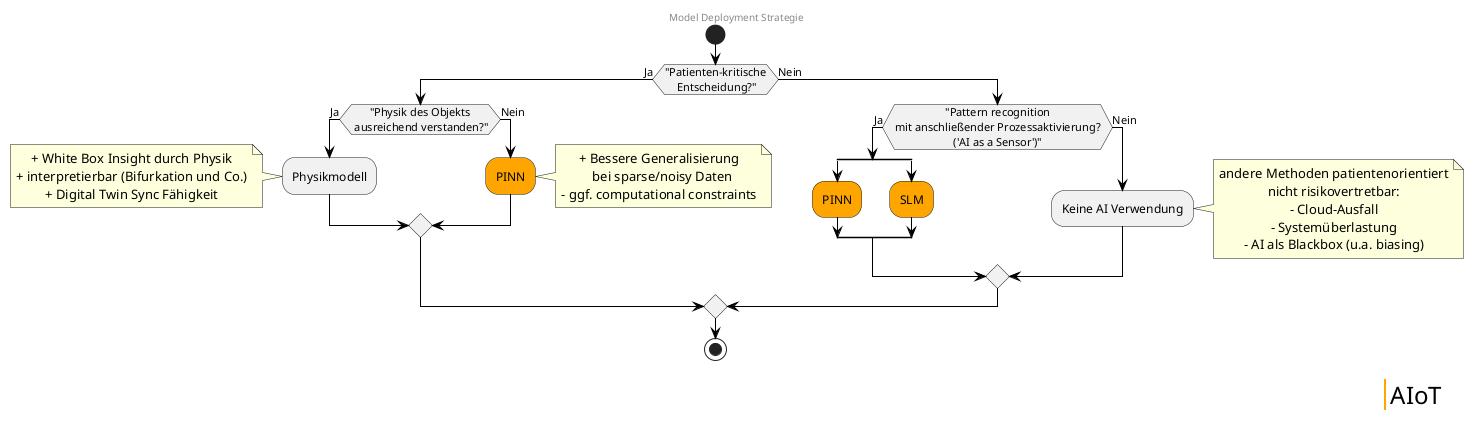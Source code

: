 @startuml ModelDeploymentStrategy
' ──────────────────────  visual settings  ──────────────────────
skinparam defaultTextAlignment center
skinparam node {
  BackgroundColor White
  BorderColor Black
}
skinparam arrow {
  Color Black
}

header
Model Deployment Strategie
endheader

' ──────────────────────  decision flow  ────────────────────────
start

if ("Patienten-kritische\n Entscheidung?") then (Ja)
  if ("Physik des Objekts\n ausreichend verstanden?") then (Ja)
    :Physikmodell;
    note left
      + White Box Insight durch Physik
      + interpretierbar (Bifurkation und Co.)
      + Digital Twin Sync Fähigkeit
    end note
  else (Nein)
    #orange:PINN;
    note right
      + Bessere Generalisierung
        bei sparse/noisy Daten
      - ggf. computational constraints
    end note
  endif
else (Nein)
  if ("Pattern recognition\nmit anschließender Prozessaktivierung?\n('AI as a Sensor')") then (Ja)
    split
      #orange:PINN;
    split again
      #orange:SLM;
    end split
  else (Nein)
    :Keine AI Verwendung;
    note right
       andere Methoden patientenorientiert
       nicht risikovertretbar:
       - Cloud-Ausfall
       - Systemüberlastung
       - AI als Blackbox (u.a. biasing)
    end note
  endif
endif

stop

skinparam LegendBackgroundColor #FFFFFF
skinparam LegendBorderColor #FFFFFF

legend right
  <#FFFFFF,#FFFFFF>|<#orange>| <size:24>AIoT</size> |
endlegend

@enduml
